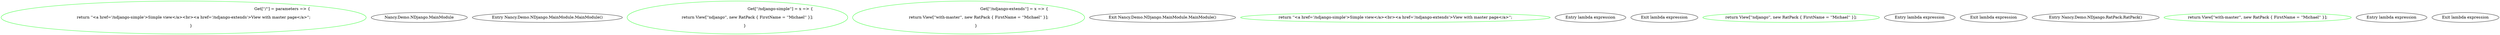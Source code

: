 digraph  {
d1 [cluster="Nancy.Demo.NDjango.MainModule.MainModule()", color=green, community=0, label="Get[''/''] = parameters => {\r\n                return ''<a href='/ndjango-simple'>Simple view</a><br><a href='/ndjango-extends'>View with master page</a>'';\r\n            }", prediction=0, span="6-8"];
d15 [label="Nancy.Demo.NDjango.MainModule", span=""];
d0 [cluster="Nancy.Demo.NDjango.MainModule.MainModule()", label="Entry Nancy.Demo.NDjango.MainModule.MainModule()", span="4-4"];
d2 [cluster="Nancy.Demo.NDjango.MainModule.MainModule()", color=green, community=0, label="Get[''/ndjango-simple''] = x => {\r\n                return View[''ndjango'', new RatPack { FirstName = ''Michael'' }];\r\n            }", prediction=1, span="10-12"];
d3 [cluster="Nancy.Demo.NDjango.MainModule.MainModule()", color=green, community=0, label="Get[''/ndjango-extends''] = x => {\r\n                return View[''with-master'', new RatPack { FirstName = ''Michael'' }];\r\n            }", prediction=2, span="14-16"];
d4 [cluster="Nancy.Demo.NDjango.MainModule.MainModule()", label="Exit Nancy.Demo.NDjango.MainModule.MainModule()", span="4-4"];
d6 [cluster="lambda expression", color=green, community=0, label="return ''<a href='/ndjango-simple'>Simple view</a><br><a href='/ndjango-extends'>View with master page</a>'';", prediction=3, span="7-7"];
d5 [cluster="lambda expression", label="Entry lambda expression", span="6-8"];
d7 [cluster="lambda expression", label="Exit lambda expression", span="6-8"];
d9 [cluster="lambda expression", color=green, community=0, label="return View[''ndjango'', new RatPack { FirstName = ''Michael'' }];", prediction=4, span="11-11"];
d8 [cluster="lambda expression", label="Entry lambda expression", span="10-12"];
d10 [cluster="lambda expression", label="Exit lambda expression", span="10-12"];
d11 [cluster="Nancy.Demo.NDjango.RatPack.RatPack()", label="Entry Nancy.Demo.NDjango.RatPack.RatPack()", span="20-20"];
d13 [cluster="lambda expression", color=green, community=0, label="return View[''with-master'', new RatPack { FirstName = ''Michael'' }];", prediction=5, span="15-15"];
d12 [cluster="lambda expression", label="Entry lambda expression", span="14-16"];
d14 [cluster="lambda expression", label="Exit lambda expression", span="14-16"];
}
